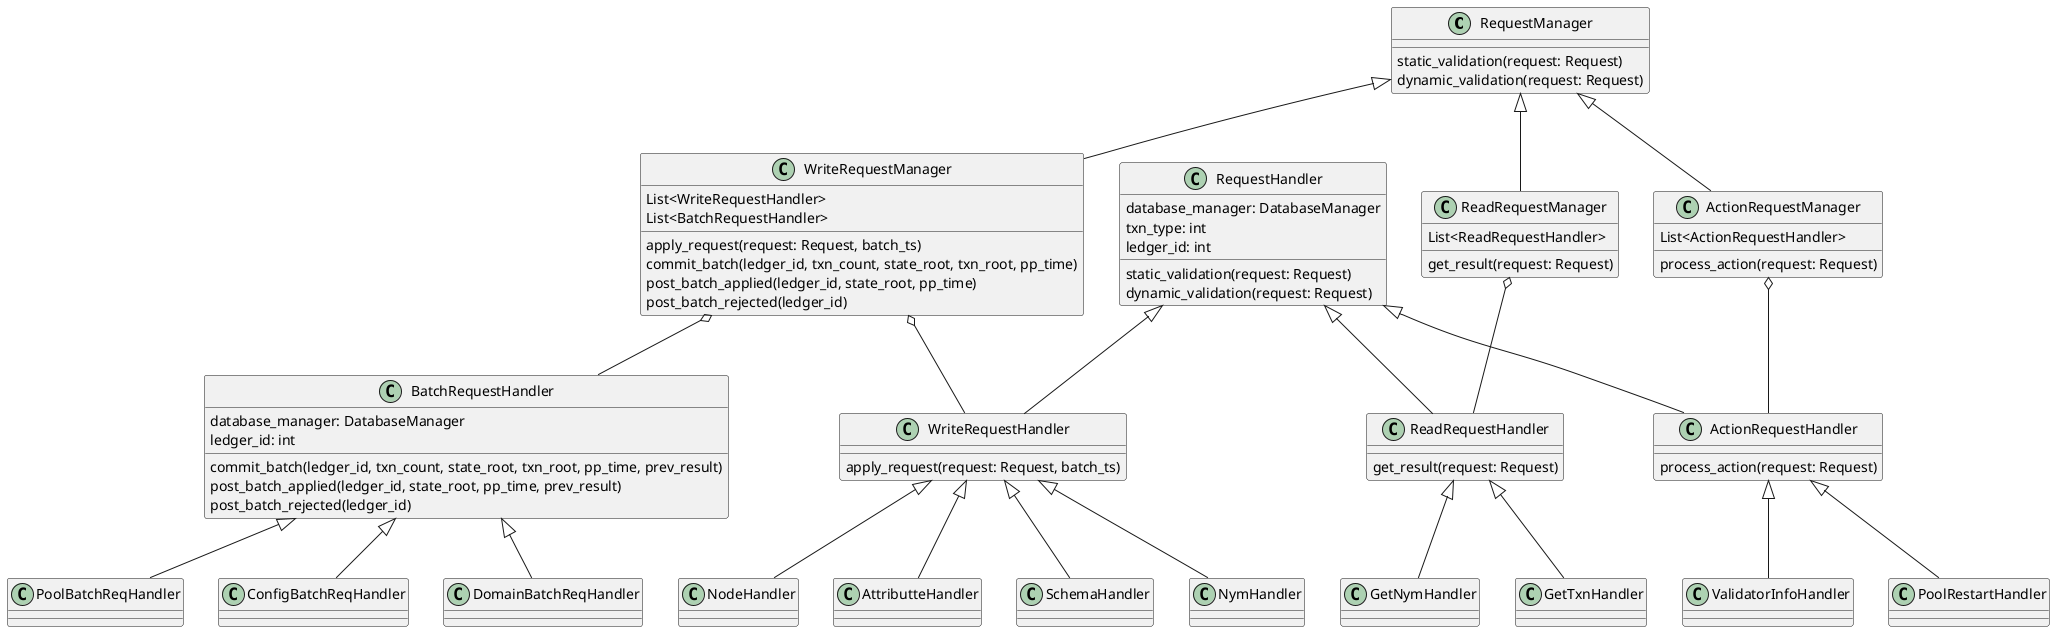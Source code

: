 @startuml
class RequestManager{
static_validation(request: Request)
dynamic_validation(request: Request)
}

class WriteRequestManager{
  List<WriteRequestHandler>
  List<BatchRequestHandler>
}

class ReadRequestManager{
  List<ReadRequestHandler>
}

class ActionRequestManager{
  List<ActionRequestHandler>
}

class WriteRequestManager{
apply_request(request: Request, batch_ts)
commit_batch(ledger_id, txn_count, state_root, txn_root, pp_time)
post_batch_applied(ledger_id, state_root, pp_time)
post_batch_rejected(ledger_id)
}

class WriteRequestHandler{
apply_request(request: Request, batch_ts)
}

class BatchRequestHandler{
database_manager: DatabaseManager
ledger_id: int
commit_batch(ledger_id, txn_count, state_root, txn_root, pp_time, prev_result)
post_batch_applied(ledger_id, state_root, pp_time, prev_result)
post_batch_rejected(ledger_id)
}

class ReadRequestManager{
get_result(request: Request)
}

class ReadRequestHandler{
get_result(request: Request)
}

class ActionRequestManager{
process_action(request: Request)
}

class ActionRequestHandler{
process_action(request: Request)
}

class RequestHandler{
database_manager: DatabaseManager
txn_type: int
ledger_id: int
static_validation(request: Request)
dynamic_validation(request: Request)
}

RequestHandler <|-- ActionRequestHandler
RequestHandler <|-- ReadRequestHandler
RequestHandler <|-- WriteRequestHandler

RequestManager <|-- WriteRequestManager
RequestManager <|-- ReadRequestManager
RequestManager <|-- ActionRequestManager

BatchRequestHandler <|-- DomainBatchReqHandler
BatchRequestHandler <|-- PoolBatchReqHandler
BatchRequestHandler <|-- ConfigBatchReqHandler

WriteRequestManager o-- WriteRequestHandler
WriteRequestManager o-- BatchRequestHandler

ReadRequestManager o-- ReadRequestHandler

ActionRequestManager o-- ActionRequestHandler

WriteRequestHandler<|-- NymHandler
WriteRequestHandler<|-- NodeHandler
WriteRequestHandler<|-- AttributteHandler
WriteRequestHandler<|-- SchemaHandler

ReadRequestHandler<|-- GetTxnHandler
ReadRequestHandler<|-- GetNymHandler

ActionRequestHandler <|-- PoolRestartHandler
ActionRequestHandler <|-- ValidatorInfoHandler
@enduml
